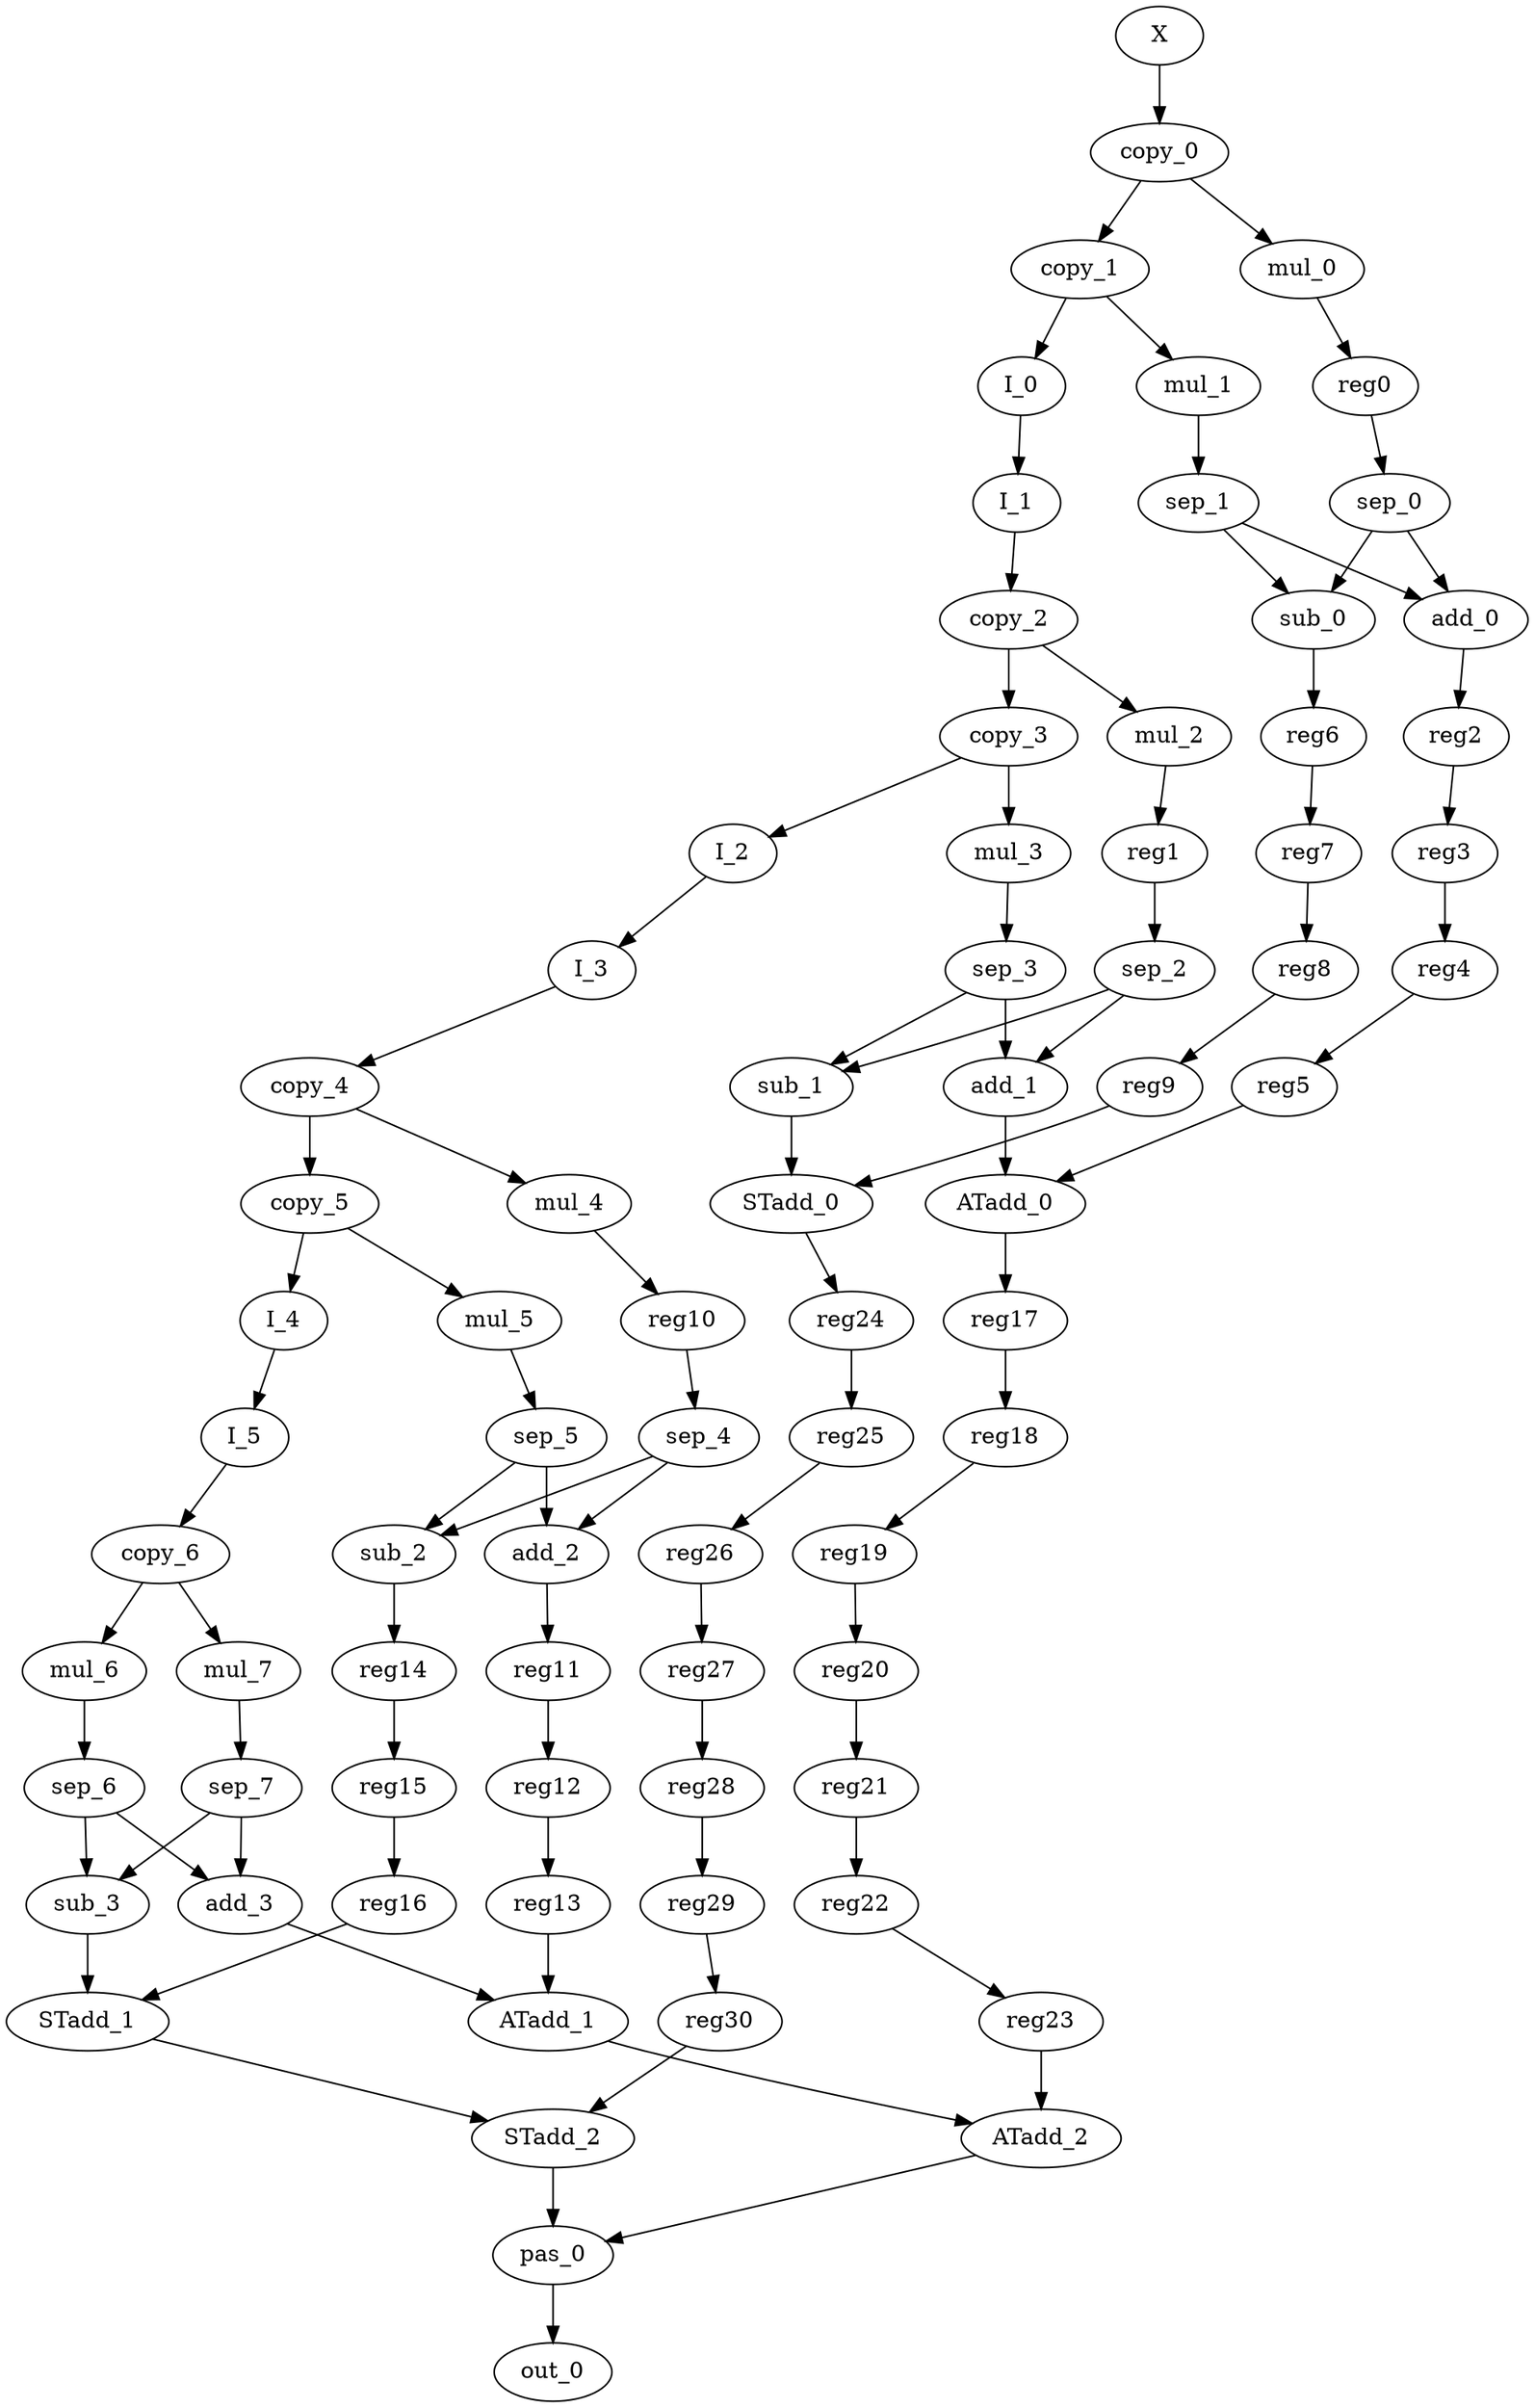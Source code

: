 digraph G {
    sub_1;
    STadd_0;
    ATadd_2;
    pas_0;
    copy_2;
    copy_3;
    mul_2;
    mul_1;
    sep_1;
    sub_3;
    STadd_1;
    copy_6;
    mul_6;
    mul_7;
    add_1;
    ATadd_0;
    add_2;
    reg11;
    STadd_2;
    sep_6;
    add_3;
    ATadd_1;
    sep_3;
    sep_4;
    sub_2;
    sep_2;
    copy_5;
    mul_5;
    I_4;
    sep_0;
    add_0;
    sub_0;
    I_3;
    copy_4;
    sep_5;
    sep_7;
    reg24;
    I_0;
    I_1;
    copy_1;
    mul_0;
    reg0;
    I_2;
    reg17;
    reg2;
    I_5;
    out_0;
    copy_0;
    mul_3;
    mul_4;
    reg10;
    reg6;
    reg14;
    reg1;
    X;
    reg25;
    reg26;
    reg27;
    reg28;
    reg29;
    reg30;
    reg12;
    reg13;
    reg7;
    reg8;
    reg9;
    reg18;
    reg19;
    reg20;
    reg21;
    reg22;
    reg23;
    reg3;
    reg4;
    reg5;
    reg15;
    reg16;
    sub_1 -> STadd_0 [weight=8];
    STadd_0 -> reg24 [weight=0];
    ATadd_2 -> pas_0 [weight=0];
    pas_0 -> out_0 [weight=0];
    copy_2 -> copy_3 [weight=7];
    copy_2 -> mul_2 [weight=0];
    copy_3 -> mul_3 [weight=2];
    copy_3 -> I_2 [weight=0];
    mul_2 -> reg1 [weight=0];
    mul_1 -> sep_1 [weight=3];
    sep_1 -> add_0 [weight=0];
    sep_1 -> sub_0 [weight=0];
    sub_3 -> STadd_1 [weight=5];
    STadd_1 -> STadd_2 [weight=0];
    copy_6 -> mul_6 [weight=0];
    copy_6 -> mul_7 [weight=0];
    mul_6 -> sep_6 [weight=2];
    mul_7 -> sep_7 [weight=0];
    add_1 -> ATadd_0 [weight=2];
    ATadd_0 -> reg17 [weight=6];
    add_2 -> reg11 [weight=0];
    reg11 -> reg12 [weight=0];
    STadd_2 -> pas_0 [weight=5];
    sep_6 -> sub_3 [weight=0];
    sep_6 -> add_3 [weight=0];
    add_3 -> ATadd_1 [weight=0];
    ATadd_1 -> ATadd_2 [weight=0];
    sep_3 -> sub_1 [weight=0];
    sep_3 -> add_1 [weight=2];
    sep_4 -> add_2 [weight=0];
    sep_4 -> sub_2 [weight=0];
    sub_2 -> reg14 [weight=2];
    sep_2 -> add_1 [weight=0];
    sep_2 -> sub_1 [weight=0];
    copy_5 -> mul_5 [weight=0];
    copy_5 -> I_4 [weight=0];
    mul_5 -> sep_5 [weight=0];
    I_4 -> I_5 [weight=0];
    sep_0 -> add_0 [weight=1];
    sep_0 -> sub_0 [weight=1];
    add_0 -> reg2 [weight=0];
    sub_0 -> reg6 [weight=2];
    I_3 -> copy_4 [weight=0];
    copy_4 -> copy_5 [weight=2];
    copy_4 -> mul_4 [weight=0];
    sep_5 -> sub_2 [weight=0];
    sep_5 -> add_2 [weight=2];
    sep_7 -> sub_3 [weight=0];
    sep_7 -> add_3 [weight=0];
    reg24 -> reg25 [weight=0];
    I_0 -> I_1 [weight=0];
    I_1 -> copy_2 [weight=0];
    copy_1 -> mul_1 [weight=0];
    copy_1 -> I_0 [weight=0];
    mul_0 -> reg0 [weight=0];
    reg0 -> sep_0 [weight=0];
    I_2 -> I_3 [weight=0];
    reg17 -> reg18 [weight=1];
    reg2 -> reg3 [weight=0];
    I_5 -> copy_6 [weight=0];
    copy_0 -> copy_1 [weight=0];
    copy_0 -> mul_0 [weight=0];
    mul_3 -> sep_3 [weight=0];
    mul_4 -> reg10 [weight=0];
    reg10 -> sep_4 [weight=0];
    reg6 -> reg7 [weight=0];
    reg14 -> reg15 [weight=0];
    reg1 -> sep_2 [weight=11];
    X -> copy_0 [weight=0];
    reg25 -> reg26 [weight=0];
    reg26 -> reg27 [weight=0];
    reg27 -> reg28 [weight=1];
    reg28 -> reg29 [weight=0];
    reg29 -> reg30 [weight=0];
    reg30 -> STadd_2 [weight=0];
    reg12 -> reg13 [weight=0];
    reg13 -> ATadd_1 [weight=8];
    reg7 -> reg8 [weight=0];
    reg8 -> reg9 [weight=0];
    reg9 -> STadd_0 [weight=0];
    reg18 -> reg19 [weight=0];
    reg19 -> reg20 [weight=0];
    reg20 -> reg21 [weight=0];
    reg21 -> reg22 [weight=0];
    reg22 -> reg23 [weight=0];
    reg23 -> ATadd_2 [weight=7];
    reg3 -> reg4 [weight=1];
    reg4 -> reg5 [weight=0];
    reg5 -> ATadd_0 [weight=1];
    reg15 -> reg16 [weight=1];
    reg16 -> STadd_1 [weight=0];
}
